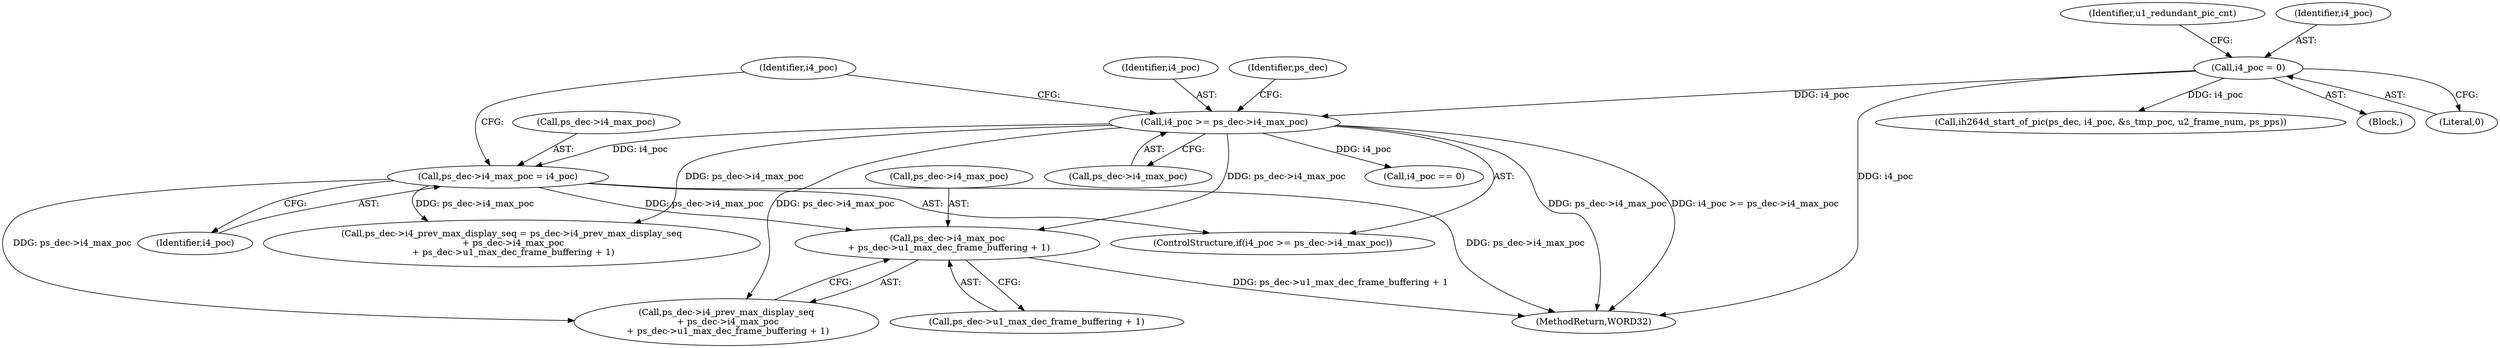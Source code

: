 digraph "0_Android_a78887bcffbc2995cf9ed72e0697acf560875e9e_2@pointer" {
"1001398" [label="(Call,ps_dec->i4_max_poc\n + ps_dec->u1_max_dec_frame_buffering + 1)"];
"1001375" [label="(Call,i4_poc >= ps_dec->i4_max_poc)"];
"1000184" [label="(Call,i4_poc = 0)"];
"1001380" [label="(Call,ps_dec->i4_max_poc = i4_poc)"];
"1001576" [label="(Call,ih264d_start_of_pic(ps_dec, i4_poc, &s_tmp_poc, u2_frame_num, ps_pps))"];
"1001384" [label="(Identifier,i4_poc)"];
"1001377" [label="(Call,ps_dec->i4_max_poc)"];
"1000184" [label="(Call,i4_poc = 0)"];
"1001394" [label="(Call,ps_dec->i4_prev_max_display_seq\n + ps_dec->i4_max_poc\n + ps_dec->u1_max_dec_frame_buffering + 1)"];
"1001380" [label="(Call,ps_dec->i4_max_poc = i4_poc)"];
"1001382" [label="(Identifier,ps_dec)"];
"1001386" [label="(Call,i4_poc == 0)"];
"1001399" [label="(Call,ps_dec->i4_max_poc)"];
"1001398" [label="(Call,ps_dec->i4_max_poc\n + ps_dec->u1_max_dec_frame_buffering + 1)"];
"1001374" [label="(ControlStructure,if(i4_poc >= ps_dec->i4_max_poc))"];
"1000192" [label="(Identifier,u1_redundant_pic_cnt)"];
"1000186" [label="(Literal,0)"];
"1001381" [label="(Call,ps_dec->i4_max_poc)"];
"1001376" [label="(Identifier,i4_poc)"];
"1002571" [label="(MethodReturn,WORD32)"];
"1000166" [label="(Block,)"];
"1001375" [label="(Call,i4_poc >= ps_dec->i4_max_poc)"];
"1001387" [label="(Identifier,i4_poc)"];
"1001390" [label="(Call,ps_dec->i4_prev_max_display_seq = ps_dec->i4_prev_max_display_seq\n + ps_dec->i4_max_poc\n + ps_dec->u1_max_dec_frame_buffering + 1)"];
"1001402" [label="(Call,ps_dec->u1_max_dec_frame_buffering + 1)"];
"1000185" [label="(Identifier,i4_poc)"];
"1001398" -> "1001394"  [label="AST: "];
"1001398" -> "1001402"  [label="CFG: "];
"1001399" -> "1001398"  [label="AST: "];
"1001402" -> "1001398"  [label="AST: "];
"1001394" -> "1001398"  [label="CFG: "];
"1001398" -> "1002571"  [label="DDG: ps_dec->u1_max_dec_frame_buffering + 1"];
"1001375" -> "1001398"  [label="DDG: ps_dec->i4_max_poc"];
"1001380" -> "1001398"  [label="DDG: ps_dec->i4_max_poc"];
"1001375" -> "1001374"  [label="AST: "];
"1001375" -> "1001377"  [label="CFG: "];
"1001376" -> "1001375"  [label="AST: "];
"1001377" -> "1001375"  [label="AST: "];
"1001382" -> "1001375"  [label="CFG: "];
"1001387" -> "1001375"  [label="CFG: "];
"1001375" -> "1002571"  [label="DDG: ps_dec->i4_max_poc"];
"1001375" -> "1002571"  [label="DDG: i4_poc >= ps_dec->i4_max_poc"];
"1000184" -> "1001375"  [label="DDG: i4_poc"];
"1001375" -> "1001380"  [label="DDG: i4_poc"];
"1001375" -> "1001386"  [label="DDG: i4_poc"];
"1001375" -> "1001390"  [label="DDG: ps_dec->i4_max_poc"];
"1001375" -> "1001394"  [label="DDG: ps_dec->i4_max_poc"];
"1000184" -> "1000166"  [label="AST: "];
"1000184" -> "1000186"  [label="CFG: "];
"1000185" -> "1000184"  [label="AST: "];
"1000186" -> "1000184"  [label="AST: "];
"1000192" -> "1000184"  [label="CFG: "];
"1000184" -> "1002571"  [label="DDG: i4_poc"];
"1000184" -> "1001576"  [label="DDG: i4_poc"];
"1001380" -> "1001374"  [label="AST: "];
"1001380" -> "1001384"  [label="CFG: "];
"1001381" -> "1001380"  [label="AST: "];
"1001384" -> "1001380"  [label="AST: "];
"1001387" -> "1001380"  [label="CFG: "];
"1001380" -> "1002571"  [label="DDG: ps_dec->i4_max_poc"];
"1001380" -> "1001390"  [label="DDG: ps_dec->i4_max_poc"];
"1001380" -> "1001394"  [label="DDG: ps_dec->i4_max_poc"];
}
